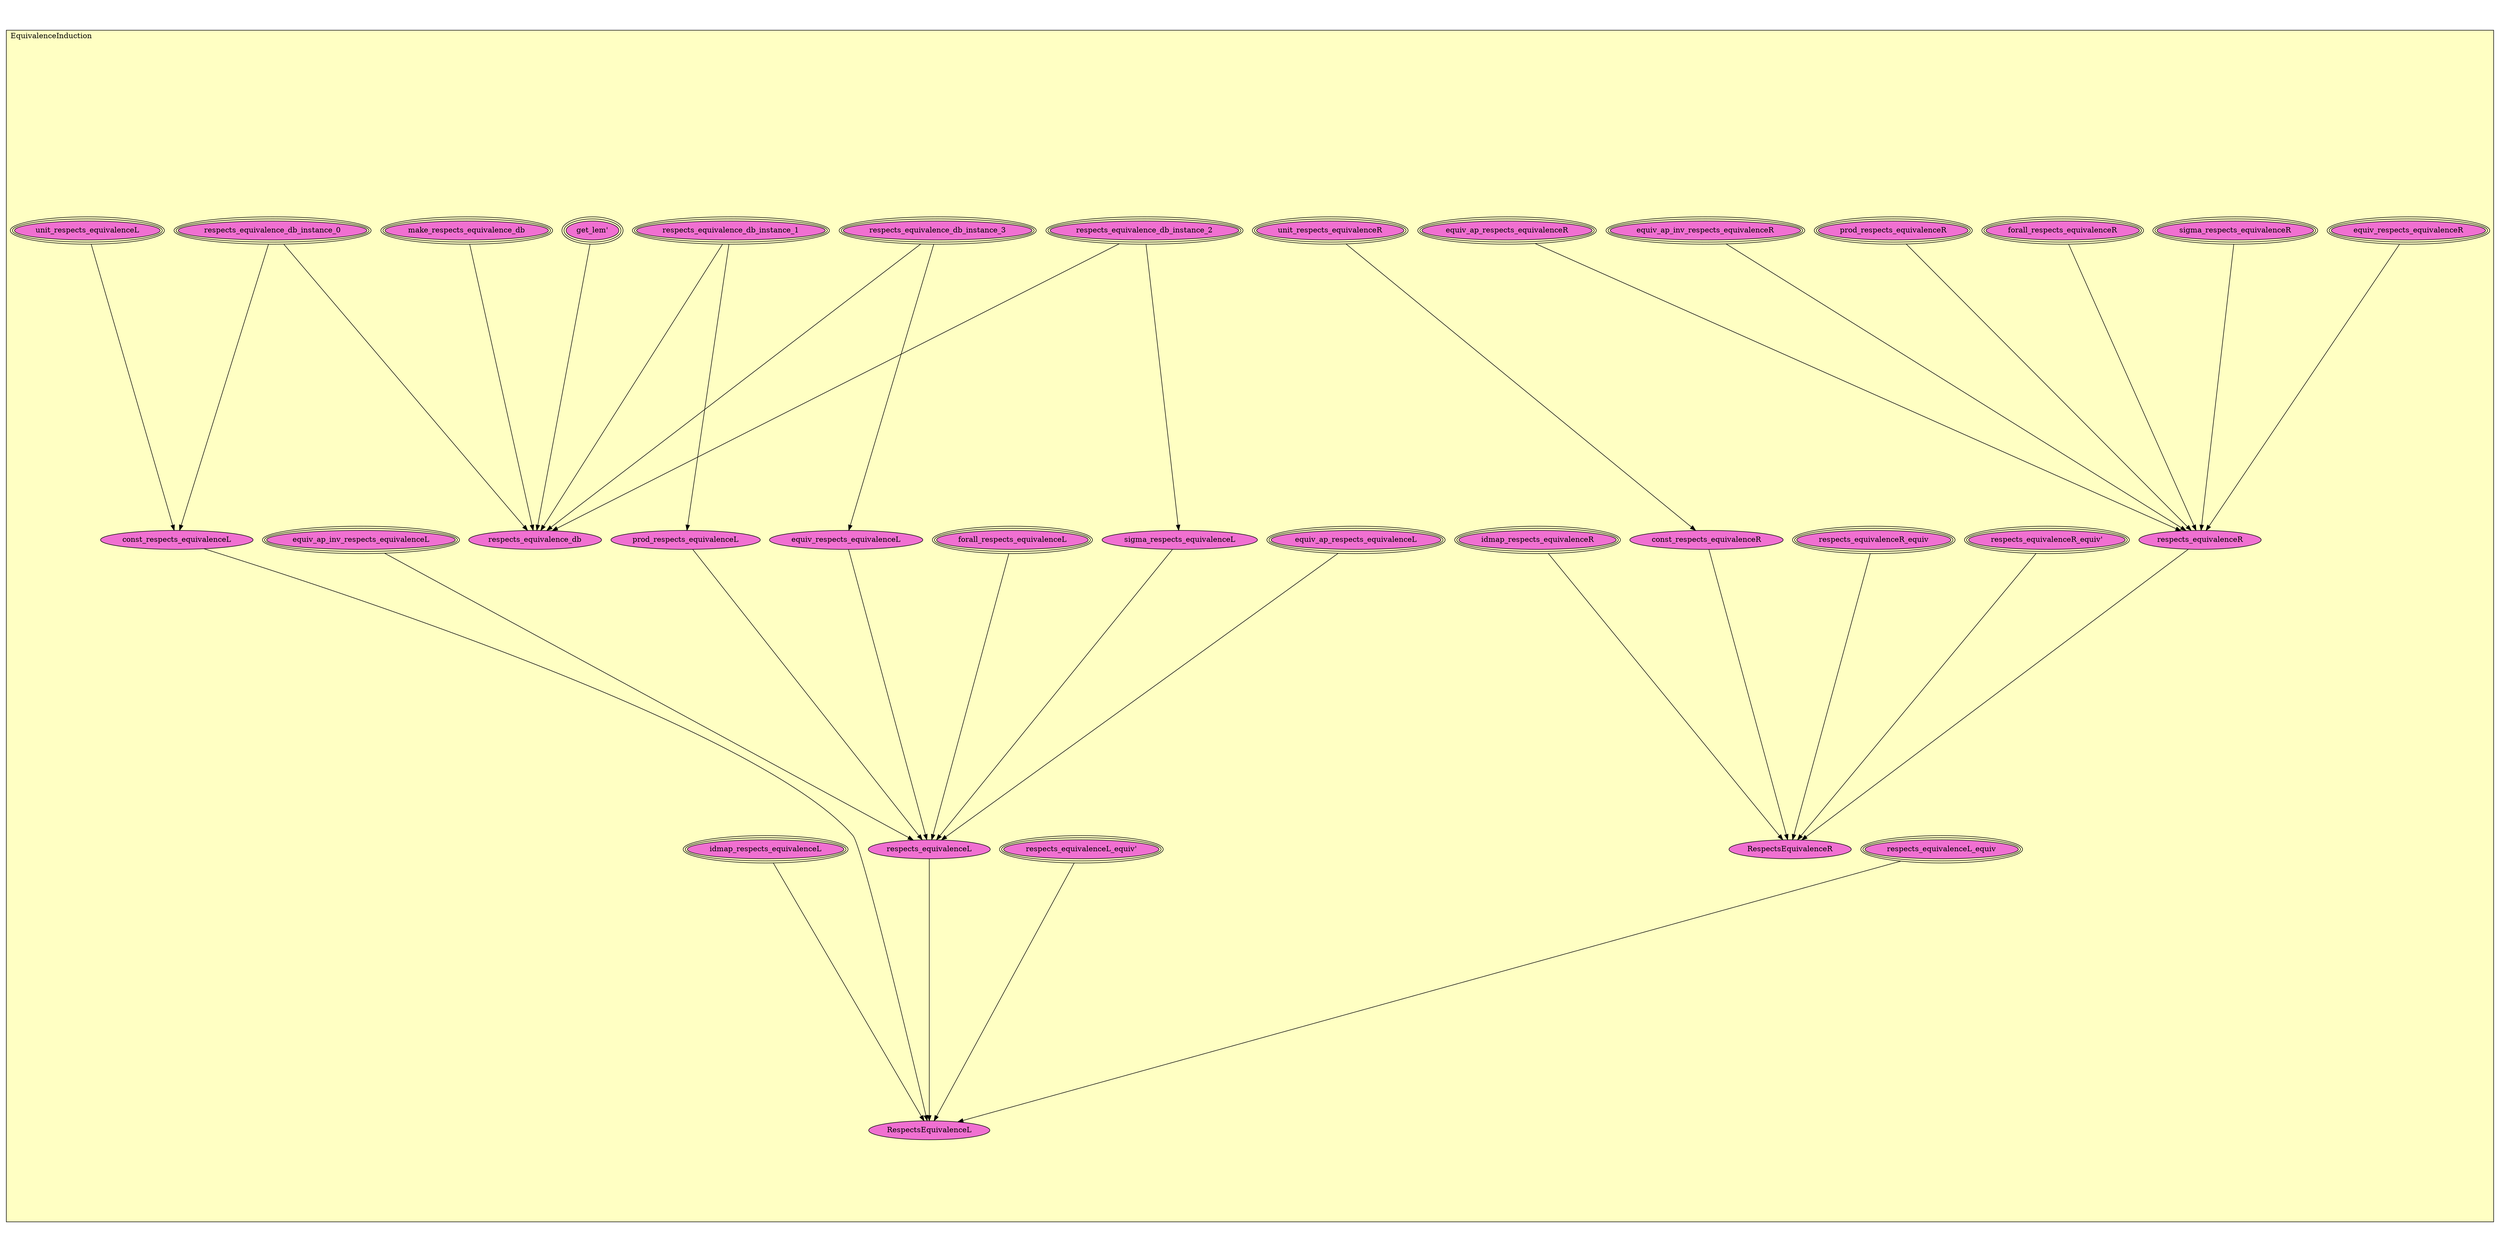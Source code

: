 digraph HoTT_Tactics_EquivalenceInduction {
  graph [ratio=0.5]
  node [style=filled]
EquivalenceInduction_equiv_ap_inv_respects_equivalenceR [label="equiv_ap_inv_respects_equivalenceR", URL=<EquivalenceInduction.html#equiv_ap_inv_respects_equivalenceR>, peripheries=3, fillcolor="#F070D1"] ;
EquivalenceInduction_equiv_ap_respects_equivalenceR [label="equiv_ap_respects_equivalenceR", URL=<EquivalenceInduction.html#equiv_ap_respects_equivalenceR>, peripheries=3, fillcolor="#F070D1"] ;
EquivalenceInduction_equiv_ap_inv_respects_equivalenceL [label="equiv_ap_inv_respects_equivalenceL", URL=<EquivalenceInduction.html#equiv_ap_inv_respects_equivalenceL>, peripheries=3, fillcolor="#F070D1"] ;
EquivalenceInduction_equiv_ap_respects_equivalenceL [label="equiv_ap_respects_equivalenceL", URL=<EquivalenceInduction.html#equiv_ap_respects_equivalenceL>, peripheries=3, fillcolor="#F070D1"] ;
EquivalenceInduction_respects_equivalence_db_instance_3 [label="respects_equivalence_db_instance_3", URL=<EquivalenceInduction.html#respects_equivalence_db_instance_3>, peripheries=3, fillcolor="#F070D1"] ;
EquivalenceInduction_equiv_respects_equivalenceR [label="equiv_respects_equivalenceR", URL=<EquivalenceInduction.html#equiv_respects_equivalenceR>, peripheries=3, fillcolor="#F070D1"] ;
EquivalenceInduction_equiv_respects_equivalenceL [label="equiv_respects_equivalenceL", URL=<EquivalenceInduction.html#equiv_respects_equivalenceL>, fillcolor="#F070D1"] ;
EquivalenceInduction_respects_equivalenceR_equiv_ [label="respects_equivalenceR_equiv'", URL=<EquivalenceInduction.html#respects_equivalenceR_equiv'>, peripheries=3, fillcolor="#F070D1"] ;
EquivalenceInduction_respects_equivalenceL_equiv_ [label="respects_equivalenceL_equiv'", URL=<EquivalenceInduction.html#respects_equivalenceL_equiv'>, peripheries=3, fillcolor="#F070D1"] ;
EquivalenceInduction_respects_equivalenceR_equiv [label="respects_equivalenceR_equiv", URL=<EquivalenceInduction.html#respects_equivalenceR_equiv>, peripheries=3, fillcolor="#F070D1"] ;
EquivalenceInduction_respects_equivalenceL_equiv [label="respects_equivalenceL_equiv", URL=<EquivalenceInduction.html#respects_equivalenceL_equiv>, peripheries=3, fillcolor="#F070D1"] ;
EquivalenceInduction_respects_equivalence_db_instance_2 [label="respects_equivalence_db_instance_2", URL=<EquivalenceInduction.html#respects_equivalence_db_instance_2>, peripheries=3, fillcolor="#F070D1"] ;
EquivalenceInduction_sigma_respects_equivalenceR [label="sigma_respects_equivalenceR", URL=<EquivalenceInduction.html#sigma_respects_equivalenceR>, peripheries=3, fillcolor="#F070D1"] ;
EquivalenceInduction_sigma_respects_equivalenceL [label="sigma_respects_equivalenceL", URL=<EquivalenceInduction.html#sigma_respects_equivalenceL>, fillcolor="#F070D1"] ;
EquivalenceInduction_forall_respects_equivalenceR [label="forall_respects_equivalenceR", URL=<EquivalenceInduction.html#forall_respects_equivalenceR>, peripheries=3, fillcolor="#F070D1"] ;
EquivalenceInduction_forall_respects_equivalenceL [label="forall_respects_equivalenceL", URL=<EquivalenceInduction.html#forall_respects_equivalenceL>, peripheries=3, fillcolor="#F070D1"] ;
EquivalenceInduction_respects_equivalence_db_instance_1 [label="respects_equivalence_db_instance_1", URL=<EquivalenceInduction.html#respects_equivalence_db_instance_1>, peripheries=3, fillcolor="#F070D1"] ;
EquivalenceInduction_prod_respects_equivalenceR [label="prod_respects_equivalenceR", URL=<EquivalenceInduction.html#prod_respects_equivalenceR>, peripheries=3, fillcolor="#F070D1"] ;
EquivalenceInduction_prod_respects_equivalenceL [label="prod_respects_equivalenceL", URL=<EquivalenceInduction.html#prod_respects_equivalenceL>, fillcolor="#F070D1"] ;
EquivalenceInduction_unit_respects_equivalenceR [label="unit_respects_equivalenceR", URL=<EquivalenceInduction.html#unit_respects_equivalenceR>, peripheries=3, fillcolor="#F070D1"] ;
EquivalenceInduction_unit_respects_equivalenceL [label="unit_respects_equivalenceL", URL=<EquivalenceInduction.html#unit_respects_equivalenceL>, peripheries=3, fillcolor="#F070D1"] ;
EquivalenceInduction_idmap_respects_equivalenceR [label="idmap_respects_equivalenceR", URL=<EquivalenceInduction.html#idmap_respects_equivalenceR>, peripheries=3, fillcolor="#F070D1"] ;
EquivalenceInduction_idmap_respects_equivalenceL [label="idmap_respects_equivalenceL", URL=<EquivalenceInduction.html#idmap_respects_equivalenceL>, peripheries=3, fillcolor="#F070D1"] ;
EquivalenceInduction_respects_equivalence_db_instance_0 [label="respects_equivalence_db_instance_0", URL=<EquivalenceInduction.html#respects_equivalence_db_instance_0>, peripheries=3, fillcolor="#F070D1"] ;
EquivalenceInduction_const_respects_equivalenceR [label="const_respects_equivalenceR", URL=<EquivalenceInduction.html#const_respects_equivalenceR>, fillcolor="#F070D1"] ;
EquivalenceInduction_const_respects_equivalenceL [label="const_respects_equivalenceL", URL=<EquivalenceInduction.html#const_respects_equivalenceL>, fillcolor="#F070D1"] ;
EquivalenceInduction_get_lem_ [label="get_lem'", URL=<EquivalenceInduction.html#get_lem'>, peripheries=3, fillcolor="#F070D1"] ;
EquivalenceInduction_make_respects_equivalence_db [label="make_respects_equivalence_db", URL=<EquivalenceInduction.html#make_respects_equivalence_db>, peripheries=3, fillcolor="#F070D1"] ;
EquivalenceInduction_respects_equivalence_db [label="respects_equivalence_db", URL=<EquivalenceInduction.html#respects_equivalence_db>, fillcolor="#F070D1"] ;
EquivalenceInduction_respects_equivalenceR [label="respects_equivalenceR", URL=<EquivalenceInduction.html#respects_equivalenceR>, fillcolor="#F070D1"] ;
EquivalenceInduction_RespectsEquivalenceR [label="RespectsEquivalenceR", URL=<EquivalenceInduction.html#RespectsEquivalenceR>, fillcolor="#F070D1"] ;
EquivalenceInduction_respects_equivalenceL [label="respects_equivalenceL", URL=<EquivalenceInduction.html#respects_equivalenceL>, fillcolor="#F070D1"] ;
EquivalenceInduction_RespectsEquivalenceL [label="RespectsEquivalenceL", URL=<EquivalenceInduction.html#RespectsEquivalenceL>, fillcolor="#F070D1"] ;
  EquivalenceInduction_equiv_ap_inv_respects_equivalenceR -> EquivalenceInduction_respects_equivalenceR [] ;
  EquivalenceInduction_equiv_ap_respects_equivalenceR -> EquivalenceInduction_respects_equivalenceR [] ;
  EquivalenceInduction_equiv_ap_inv_respects_equivalenceL -> EquivalenceInduction_respects_equivalenceL [] ;
  EquivalenceInduction_equiv_ap_respects_equivalenceL -> EquivalenceInduction_respects_equivalenceL [] ;
  EquivalenceInduction_respects_equivalence_db_instance_3 -> EquivalenceInduction_equiv_respects_equivalenceL [] ;
  EquivalenceInduction_respects_equivalence_db_instance_3 -> EquivalenceInduction_respects_equivalence_db [] ;
  EquivalenceInduction_equiv_respects_equivalenceR -> EquivalenceInduction_respects_equivalenceR [] ;
  EquivalenceInduction_equiv_respects_equivalenceL -> EquivalenceInduction_respects_equivalenceL [] ;
  EquivalenceInduction_respects_equivalenceR_equiv_ -> EquivalenceInduction_RespectsEquivalenceR [] ;
  EquivalenceInduction_respects_equivalenceL_equiv_ -> EquivalenceInduction_RespectsEquivalenceL [] ;
  EquivalenceInduction_respects_equivalenceR_equiv -> EquivalenceInduction_RespectsEquivalenceR [] ;
  EquivalenceInduction_respects_equivalenceL_equiv -> EquivalenceInduction_RespectsEquivalenceL [] ;
  EquivalenceInduction_respects_equivalence_db_instance_2 -> EquivalenceInduction_sigma_respects_equivalenceL [] ;
  EquivalenceInduction_respects_equivalence_db_instance_2 -> EquivalenceInduction_respects_equivalence_db [] ;
  EquivalenceInduction_sigma_respects_equivalenceR -> EquivalenceInduction_respects_equivalenceR [] ;
  EquivalenceInduction_sigma_respects_equivalenceL -> EquivalenceInduction_respects_equivalenceL [] ;
  EquivalenceInduction_forall_respects_equivalenceR -> EquivalenceInduction_respects_equivalenceR [] ;
  EquivalenceInduction_forall_respects_equivalenceL -> EquivalenceInduction_respects_equivalenceL [] ;
  EquivalenceInduction_respects_equivalence_db_instance_1 -> EquivalenceInduction_prod_respects_equivalenceL [] ;
  EquivalenceInduction_respects_equivalence_db_instance_1 -> EquivalenceInduction_respects_equivalence_db [] ;
  EquivalenceInduction_prod_respects_equivalenceR -> EquivalenceInduction_respects_equivalenceR [] ;
  EquivalenceInduction_prod_respects_equivalenceL -> EquivalenceInduction_respects_equivalenceL [] ;
  EquivalenceInduction_unit_respects_equivalenceR -> EquivalenceInduction_const_respects_equivalenceR [] ;
  EquivalenceInduction_unit_respects_equivalenceL -> EquivalenceInduction_const_respects_equivalenceL [] ;
  EquivalenceInduction_idmap_respects_equivalenceR -> EquivalenceInduction_RespectsEquivalenceR [] ;
  EquivalenceInduction_idmap_respects_equivalenceL -> EquivalenceInduction_RespectsEquivalenceL [] ;
  EquivalenceInduction_respects_equivalence_db_instance_0 -> EquivalenceInduction_const_respects_equivalenceL [] ;
  EquivalenceInduction_respects_equivalence_db_instance_0 -> EquivalenceInduction_respects_equivalence_db [] ;
  EquivalenceInduction_const_respects_equivalenceR -> EquivalenceInduction_RespectsEquivalenceR [] ;
  EquivalenceInduction_const_respects_equivalenceL -> EquivalenceInduction_RespectsEquivalenceL [] ;
  EquivalenceInduction_get_lem_ -> EquivalenceInduction_respects_equivalence_db [] ;
  EquivalenceInduction_make_respects_equivalence_db -> EquivalenceInduction_respects_equivalence_db [] ;
  EquivalenceInduction_respects_equivalenceR -> EquivalenceInduction_RespectsEquivalenceR [] ;
  EquivalenceInduction_respects_equivalenceL -> EquivalenceInduction_RespectsEquivalenceL [] ;
subgraph cluster_EquivalenceInduction { label="EquivalenceInduction"; fillcolor="#FFFFC3"; labeljust=l; style=filled 
EquivalenceInduction_RespectsEquivalenceL; EquivalenceInduction_respects_equivalenceL; EquivalenceInduction_RespectsEquivalenceR; EquivalenceInduction_respects_equivalenceR; EquivalenceInduction_respects_equivalence_db; EquivalenceInduction_make_respects_equivalence_db; EquivalenceInduction_get_lem_; EquivalenceInduction_const_respects_equivalenceL; EquivalenceInduction_const_respects_equivalenceR; EquivalenceInduction_respects_equivalence_db_instance_0; EquivalenceInduction_idmap_respects_equivalenceL; EquivalenceInduction_idmap_respects_equivalenceR; EquivalenceInduction_unit_respects_equivalenceL; EquivalenceInduction_unit_respects_equivalenceR; EquivalenceInduction_prod_respects_equivalenceL; EquivalenceInduction_prod_respects_equivalenceR; EquivalenceInduction_respects_equivalence_db_instance_1; EquivalenceInduction_forall_respects_equivalenceL; EquivalenceInduction_forall_respects_equivalenceR; EquivalenceInduction_sigma_respects_equivalenceL; EquivalenceInduction_sigma_respects_equivalenceR; EquivalenceInduction_respects_equivalence_db_instance_2; EquivalenceInduction_respects_equivalenceL_equiv; EquivalenceInduction_respects_equivalenceR_equiv; EquivalenceInduction_respects_equivalenceL_equiv_; EquivalenceInduction_respects_equivalenceR_equiv_; EquivalenceInduction_equiv_respects_equivalenceL; EquivalenceInduction_equiv_respects_equivalenceR; EquivalenceInduction_respects_equivalence_db_instance_3; EquivalenceInduction_equiv_ap_respects_equivalenceL; EquivalenceInduction_equiv_ap_inv_respects_equivalenceL; EquivalenceInduction_equiv_ap_respects_equivalenceR; EquivalenceInduction_equiv_ap_inv_respects_equivalenceR; };
} /* END */
